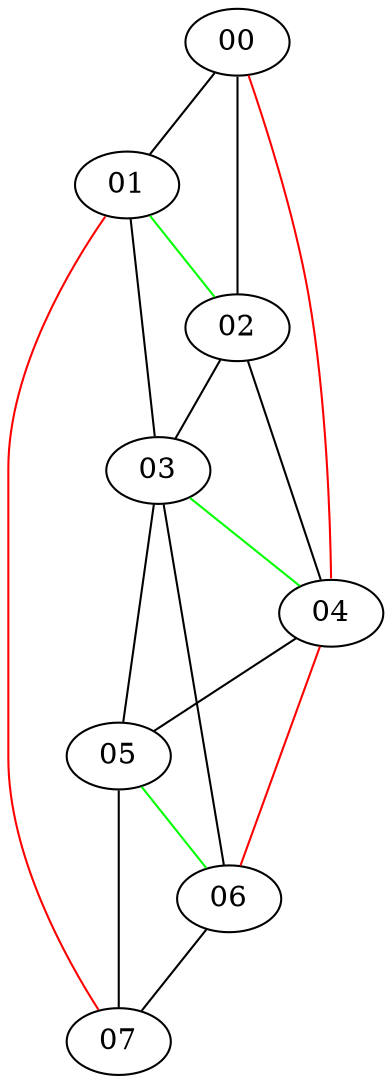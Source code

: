 graph G {
  00 [label="00", width=0, height=0; pos="0, 0!"];
  01 [label="01", width=0, height=0; pos="80, 0!"];
  02 [label="02", width=0, height=0; pos="60, 40!"];
  03 [label="03", width=0, height=0; pos="120, 70!"];
  04 [label="04", width=0, height=0; pos="20, 90!"];
  05 [label="05", width=0, height=0; pos="100, 150!"];
  06 [label="06", width=0, height=0; pos="150, 100!"];
  07 [label="07", width=0, height=0; pos="190, 170!"];
  00--01 [color="black", penwidth=1];
  00--02 [color="black", penwidth=1];
  01--02 [color="green", penwidth=1];
  01--03 [color="black", penwidth=1];
  02--03 [color="black", penwidth=1];
  02--04 [color="black", penwidth=1];
  03--04 [color="green", penwidth=1];
  03--05 [color="black", penwidth=1];
  04--05 [color="black", penwidth=1];
  03--06 [color="black", penwidth=1];
  05--06 [color="green", penwidth=1];
  05--07 [color="black", penwidth=1];
  06--07 [color="black", penwidth=1];
  00--04 [color="red", penwidth=1];
  04--06 [color="red", penwidth=1];
  01--07 [color="red", penwidth=1];
}
